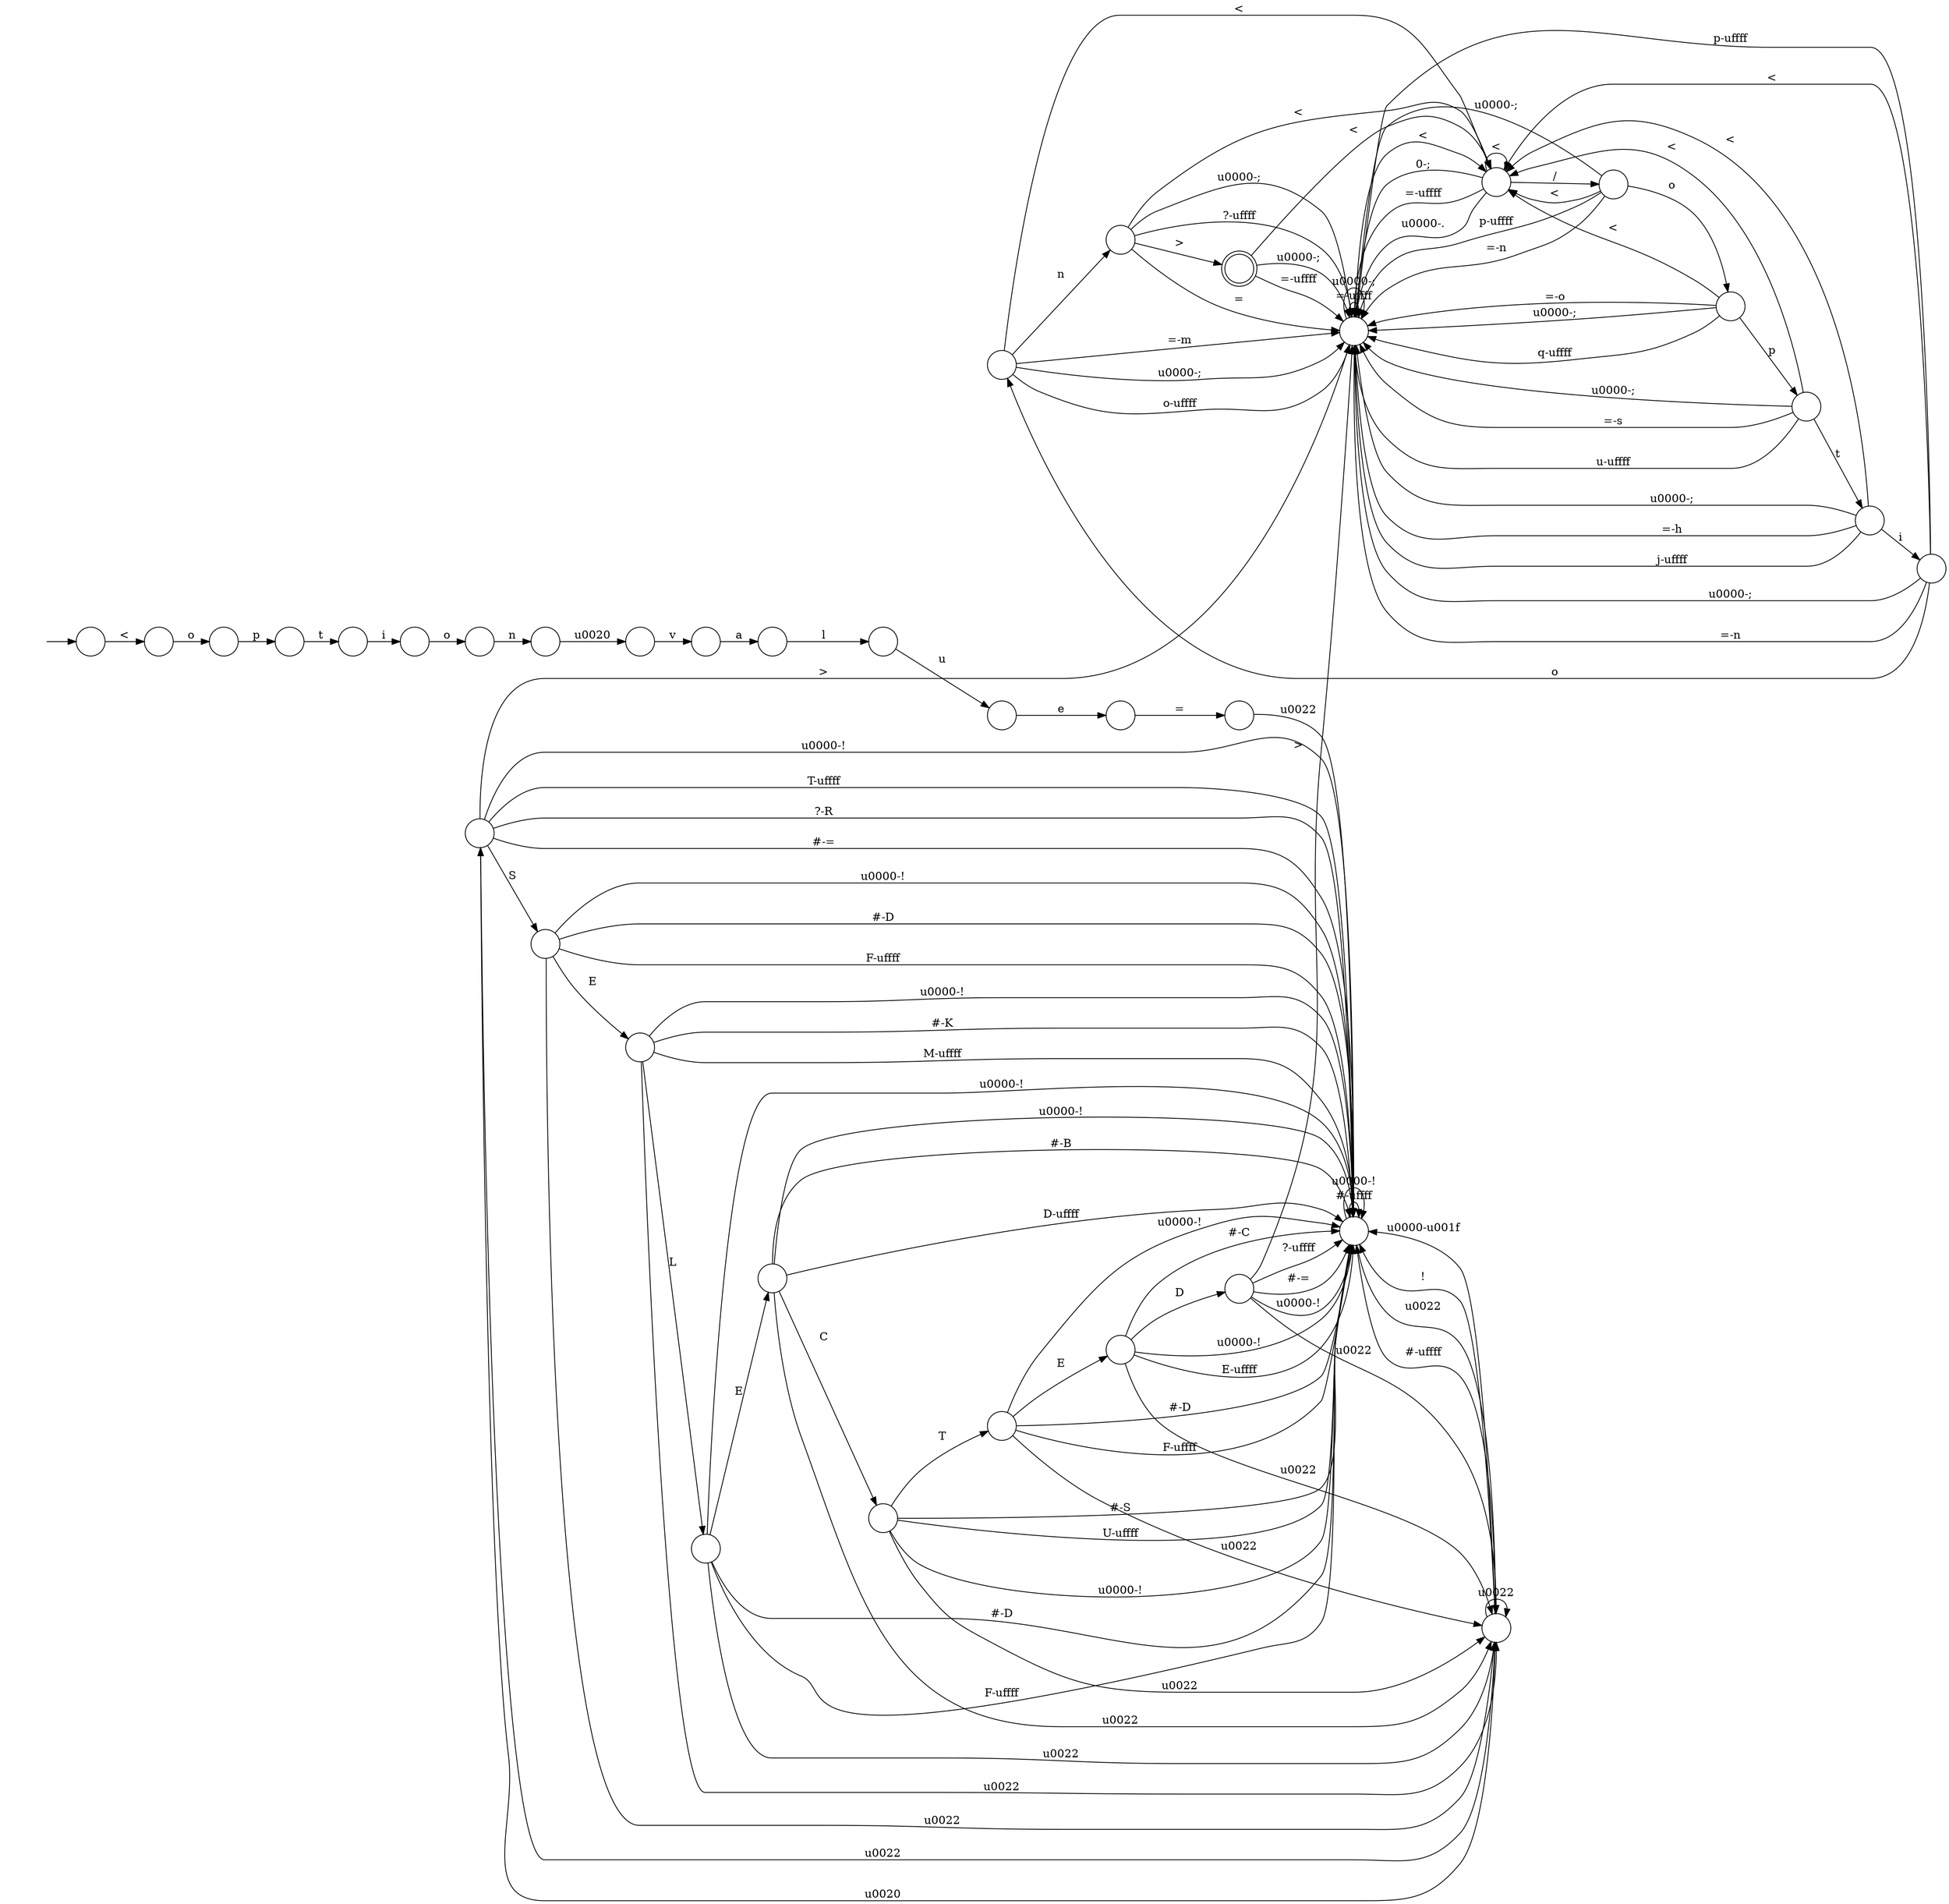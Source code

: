digraph Automaton {
  rankdir = LR;
  0 [shape=circle,label=""];
  0 -> 4 [label="n"]
  0 -> 22 [label="o-\uffff"]
  0 -> 22 [label="\u0000-;"]
  0 -> 32 [label="<"]
  0 -> 22 [label="=-m"]
  1 [shape=circle,label=""];
  1 -> 29 [label="a"]
  2 [shape=circle,label=""];
  2 -> 12 [label="\u0022"]
  3 [shape=circle,label=""];
  3 -> 30 [label="n"]
  4 [shape=circle,label=""];
  4 -> 22 [label="="]
  4 -> 13 [label=">"]
  4 -> 22 [label="\u0000-;"]
  4 -> 32 [label="<"]
  4 -> 22 [label="?-\uffff"]
  5 [shape=circle,label=""];
  5 -> 1 [label="v"]
  6 [shape=circle,label=""];
  6 -> 2 [label="="]
  7 [shape=circle,label=""];
  7 -> 25 [label="\u0022"]
  7 -> 12 [label="#-D"]
  7 -> 12 [label="F-\uffff"]
  7 -> 12 [label="\u0000-!"]
  7 -> 24 [label="E"]
  8 [shape=circle,label=""];
  8 -> 25 [label="\u0022"]
  8 -> 12 [label="?-R"]
  8 -> 12 [label="#-="]
  8 -> 35 [label="S"]
  8 -> 12 [label="\u0000-!"]
  8 -> 22 [label=">"]
  8 -> 12 [label="T-\uffff"]
  9 [shape=circle,label=""];
  9 -> 25 [label="\u0022"]
  9 -> 12 [label="#-="]
  9 -> 12 [label="\u0000-!"]
  9 -> 22 [label=">"]
  9 -> 12 [label="?-\uffff"]
  10 [shape=circle,label=""];
  10 -> 15 [label="i"]
  11 [shape=circle,label=""];
  11 -> 17 [label="o"]
  12 [shape=circle,label=""];
  12 -> 25 [label="\u0022"]
  12 -> 12 [label="#-\uffff"]
  12 -> 12 [label="\u0000-!"]
  13 [shape=doublecircle,label=""];
  13 -> 22 [label="=-\uffff"]
  13 -> 22 [label="\u0000-;"]
  13 -> 32 [label="<"]
  14 [shape=circle,label=""];
  14 -> 18 [label="u"]
  15 [shape=circle,label=""];
  15 -> 3 [label="o"]
  16 [shape=circle,label=""];
  16 -> 25 [label="\u0022"]
  16 -> 12 [label="#-D"]
  16 -> 12 [label="F-\uffff"]
  16 -> 12 [label="\u0000-!"]
  16 -> 28 [label="E"]
  17 [shape=circle,label=""];
  17 -> 31 [label="p"]
  18 [shape=circle,label=""];
  18 -> 6 [label="e"]
  19 [shape=circle,label=""];
  19 -> 26 [label="i"]
  19 -> 22 [label="=-h"]
  19 -> 22 [label="\u0000-;"]
  19 -> 32 [label="<"]
  19 -> 22 [label="j-\uffff"]
  20 [shape=circle,label=""];
  initial [shape=plaintext,label=""];
  initial -> 20
  20 -> 11 [label="<"]
  21 [shape=circle,label=""];
  21 -> 22 [label="q-\uffff"]
  21 -> 27 [label="p"]
  21 -> 22 [label="=-o"]
  21 -> 22 [label="\u0000-;"]
  21 -> 32 [label="<"]
  22 [shape=circle,label=""];
  22 -> 22 [label="=-\uffff"]
  22 -> 22 [label="\u0000-;"]
  22 -> 32 [label="<"]
  23 [shape=circle,label=""];
  23 -> 25 [label="\u0022"]
  23 -> 12 [label="\u0000-!"]
  23 -> 12 [label="#-K"]
  23 -> 16 [label="L"]
  23 -> 12 [label="M-\uffff"]
  24 [shape=circle,label=""];
  24 -> 25 [label="\u0022"]
  24 -> 9 [label="D"]
  24 -> 12 [label="\u0000-!"]
  24 -> 12 [label="E-\uffff"]
  24 -> 12 [label="#-C"]
  25 [shape=circle,label=""];
  25 -> 25 [label="\u0022"]
  25 -> 12 [label="#-\uffff"]
  25 -> 12 [label="\u0000-\u001f"]
  25 -> 8 [label="\u0020"]
  25 -> 12 [label="!"]
  26 [shape=circle,label=""];
  26 -> 22 [label="p-\uffff"]
  26 -> 22 [label="=-n"]
  26 -> 22 [label="\u0000-;"]
  26 -> 32 [label="<"]
  26 -> 0 [label="o"]
  27 [shape=circle,label=""];
  27 -> 19 [label="t"]
  27 -> 22 [label="u-\uffff"]
  27 -> 22 [label="\u0000-;"]
  27 -> 32 [label="<"]
  27 -> 22 [label="=-s"]
  28 [shape=circle,label=""];
  28 -> 25 [label="\u0022"]
  28 -> 12 [label="\u0000-!"]
  28 -> 34 [label="C"]
  28 -> 12 [label="#-B"]
  28 -> 12 [label="D-\uffff"]
  29 [shape=circle,label=""];
  29 -> 14 [label="l"]
  30 [shape=circle,label=""];
  30 -> 5 [label="\u0020"]
  31 [shape=circle,label=""];
  31 -> 10 [label="t"]
  32 [shape=circle,label=""];
  32 -> 22 [label="0-;"]
  32 -> 22 [label="=-\uffff"]
  32 -> 22 [label="\u0000-."]
  32 -> 33 [label="/"]
  32 -> 32 [label="<"]
  33 [shape=circle,label=""];
  33 -> 22 [label="p-\uffff"]
  33 -> 22 [label="=-n"]
  33 -> 22 [label="\u0000-;"]
  33 -> 32 [label="<"]
  33 -> 21 [label="o"]
  34 [shape=circle,label=""];
  34 -> 25 [label="\u0022"]
  34 -> 12 [label="\u0000-!"]
  34 -> 7 [label="T"]
  34 -> 12 [label="#-S"]
  34 -> 12 [label="U-\uffff"]
  35 [shape=circle,label=""];
  35 -> 25 [label="\u0022"]
  35 -> 12 [label="#-D"]
  35 -> 12 [label="F-\uffff"]
  35 -> 12 [label="\u0000-!"]
  35 -> 23 [label="E"]
}


